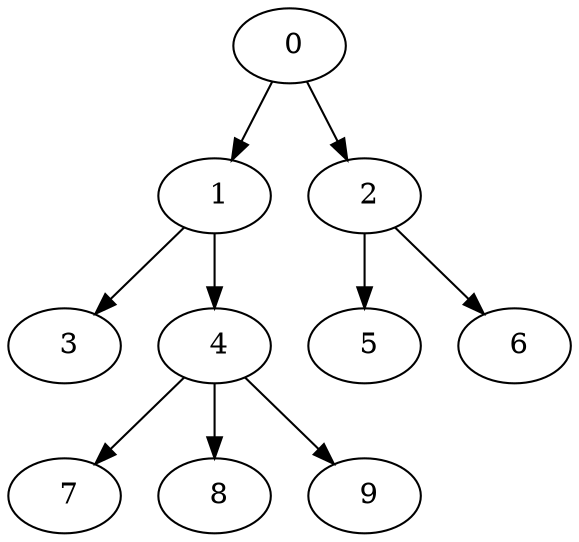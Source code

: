 digraph mytree {
" 0" -> " 1";
" 0" -> " 2";
" 1" -> " 3";
" 1" -> " 4";
" 2" -> " 5";
" 2" -> " 6";
" 3";
" 4" -> " 7";
" 4" -> " 8";
" 4" -> " 9";
" 5";
" 6";
" 7";
" 8";
" 9";
}
